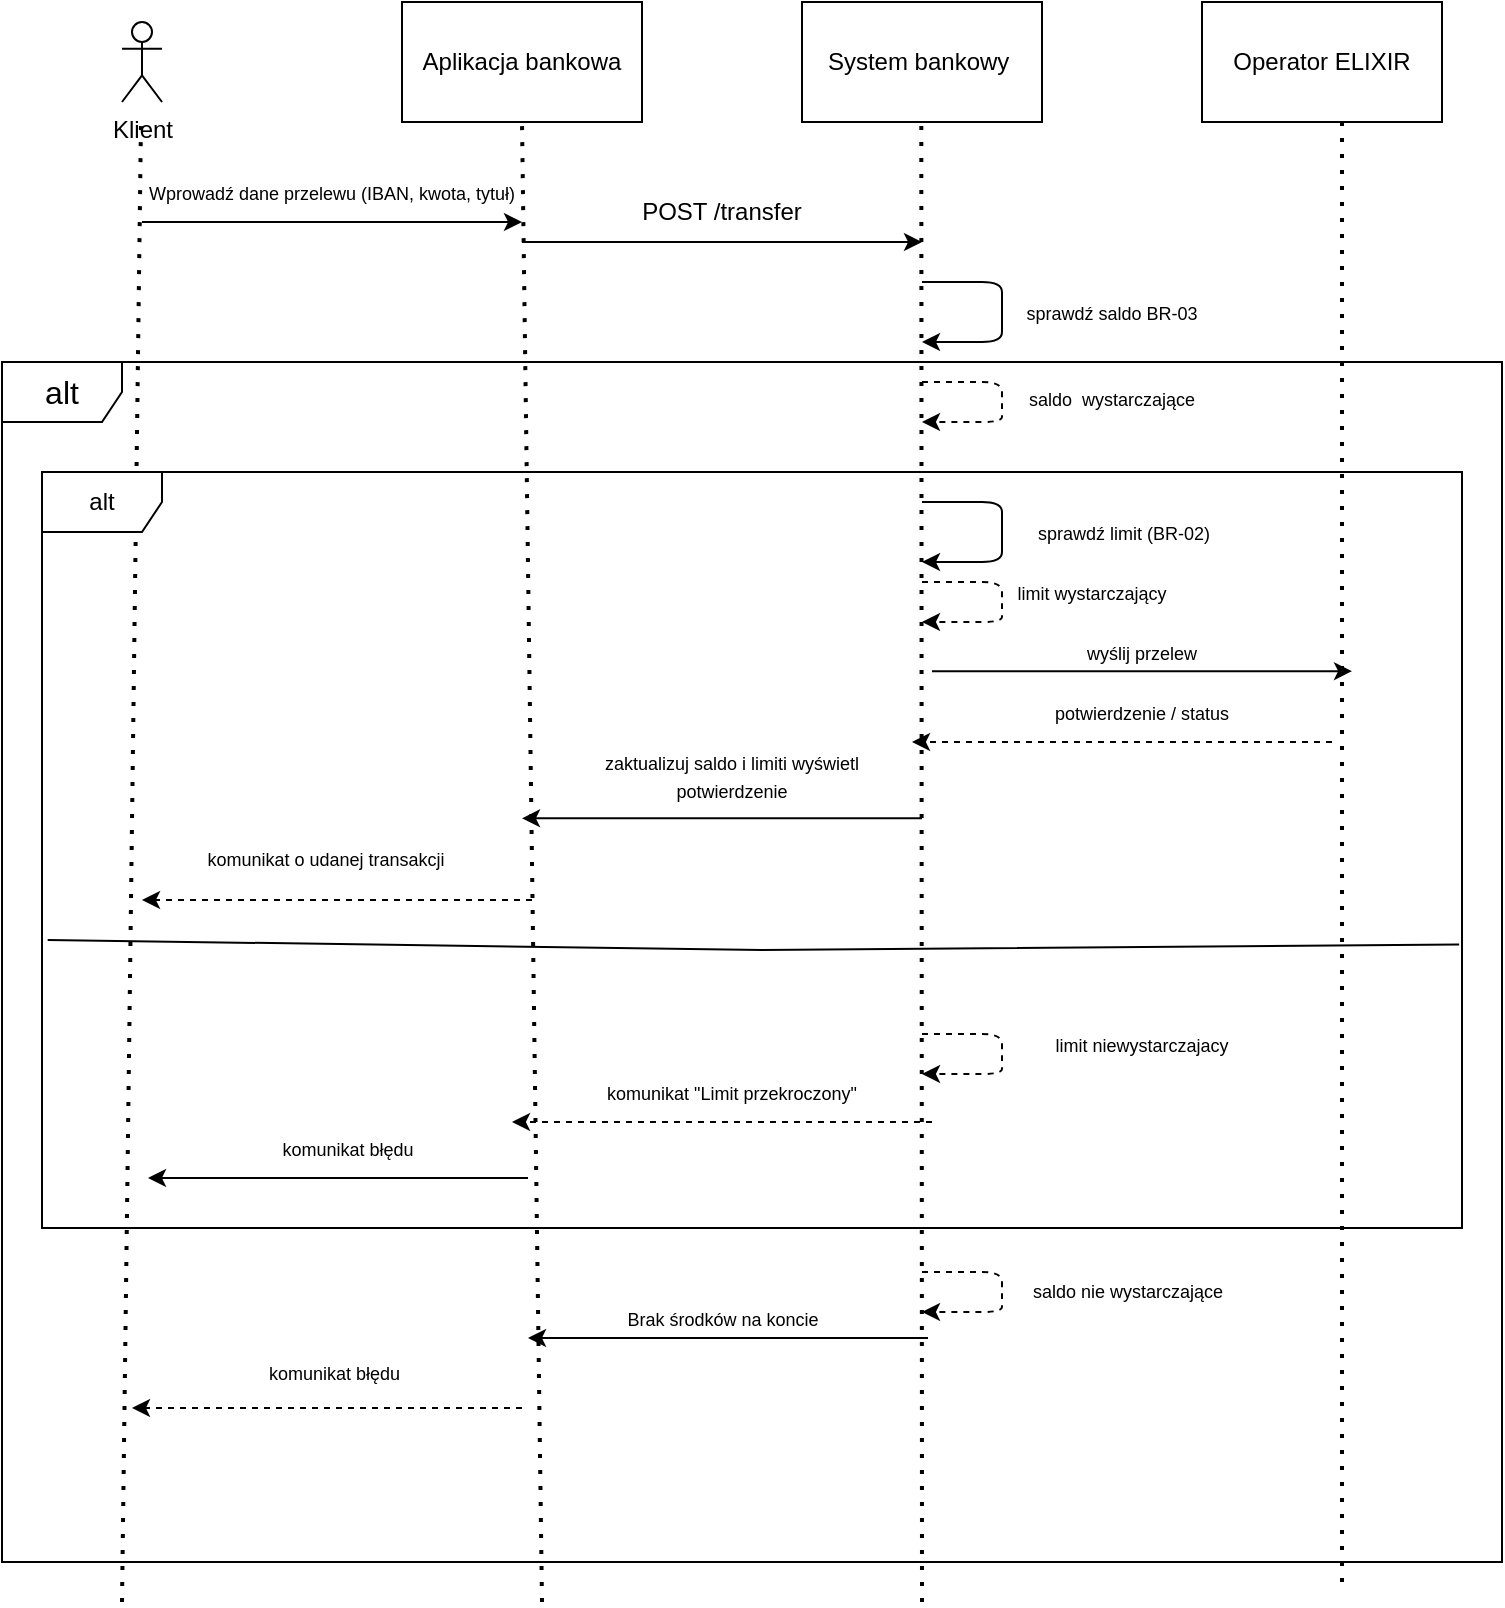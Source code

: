 <mxfile version="28.2.8">
  <diagram name="Strona-1" id="thHvQgiB-3Mz82PN3MGN">
    <mxGraphModel dx="946" dy="652" grid="0" gridSize="10" guides="1" tooltips="1" connect="1" arrows="1" fold="1" page="1" pageScale="1" pageWidth="11659" pageHeight="1327" math="0" shadow="0">
      <root>
        <mxCell id="0" />
        <mxCell id="1" parent="0" />
        <mxCell id="U_4RJasZzpxuNuTDygwh-1" value="Klient&lt;div&gt;&lt;br&gt;&lt;/div&gt;" style="shape=umlActor;verticalLabelPosition=bottom;verticalAlign=top;html=1;outlineConnect=0;" vertex="1" parent="1">
          <mxGeometry x="100" y="50" width="20" height="40" as="geometry" />
        </mxCell>
        <mxCell id="U_4RJasZzpxuNuTDygwh-8" value="Aplikacja bankowa" style="rounded=0;whiteSpace=wrap;html=1;" vertex="1" parent="1">
          <mxGeometry x="240" y="40" width="120" height="60" as="geometry" />
        </mxCell>
        <mxCell id="U_4RJasZzpxuNuTDygwh-9" value="System bankowy&amp;nbsp;" style="rounded=0;whiteSpace=wrap;html=1;" vertex="1" parent="1">
          <mxGeometry x="440" y="40" width="120" height="60" as="geometry" />
        </mxCell>
        <mxCell id="U_4RJasZzpxuNuTDygwh-10" value="Operator ELIXIR" style="rounded=0;whiteSpace=wrap;html=1;" vertex="1" parent="1">
          <mxGeometry x="640" y="40" width="120" height="60" as="geometry" />
        </mxCell>
        <mxCell id="U_4RJasZzpxuNuTDygwh-11" value="" style="endArrow=none;dashed=1;html=1;dashPattern=1 3;strokeWidth=2;rounded=0;entryX=0.5;entryY=1;entryDx=0;entryDy=0;" edge="1" parent="1" target="U_4RJasZzpxuNuTDygwh-8">
          <mxGeometry width="50" height="50" relative="1" as="geometry">
            <mxPoint x="310" y="840" as="sourcePoint" />
            <mxPoint x="420" y="180" as="targetPoint" />
          </mxGeometry>
        </mxCell>
        <mxCell id="U_4RJasZzpxuNuTDygwh-12" value="" style="endArrow=none;dashed=1;html=1;dashPattern=1 3;strokeWidth=2;rounded=0;entryX=0.5;entryY=1;entryDx=0;entryDy=0;" edge="1" parent="1">
          <mxGeometry width="50" height="50" relative="1" as="geometry">
            <mxPoint x="500" y="840" as="sourcePoint" />
            <mxPoint x="499.66" y="100" as="targetPoint" />
          </mxGeometry>
        </mxCell>
        <mxCell id="U_4RJasZzpxuNuTDygwh-13" value="" style="endArrow=none;dashed=1;html=1;dashPattern=1 3;strokeWidth=2;rounded=0;entryX=0.5;entryY=1;entryDx=0;entryDy=0;" edge="1" parent="1">
          <mxGeometry width="50" height="50" relative="1" as="geometry">
            <mxPoint x="710" y="830" as="sourcePoint" />
            <mxPoint x="710" y="100" as="targetPoint" />
          </mxGeometry>
        </mxCell>
        <mxCell id="U_4RJasZzpxuNuTDygwh-14" value="" style="endArrow=none;dashed=1;html=1;dashPattern=1 3;strokeWidth=2;rounded=0;entryX=0.5;entryY=1;entryDx=0;entryDy=0;" edge="1" parent="1">
          <mxGeometry width="50" height="50" relative="1" as="geometry">
            <mxPoint x="100" y="840" as="sourcePoint" />
            <mxPoint x="109.5" y="100" as="targetPoint" />
          </mxGeometry>
        </mxCell>
        <mxCell id="U_4RJasZzpxuNuTDygwh-17" value="" style="endArrow=classic;html=1;rounded=0;" edge="1" parent="1">
          <mxGeometry width="50" height="50" relative="1" as="geometry">
            <mxPoint x="110" y="150" as="sourcePoint" />
            <mxPoint x="300" y="150" as="targetPoint" />
          </mxGeometry>
        </mxCell>
        <mxCell id="U_4RJasZzpxuNuTDygwh-18" value="&lt;span style=&quot;text-align: start; caret-color: rgb(0, 0, 0); color: rgb(0, 0, 0);&quot;&gt;&lt;font style=&quot;font-size: 9px;&quot;&gt;Wprowadź dane przelewu (IBAN, kwota, tytuł)&lt;/font&gt;&lt;/span&gt;" style="text;html=1;whiteSpace=wrap;strokeColor=none;fillColor=none;align=center;verticalAlign=middle;rounded=0;" vertex="1" parent="1">
          <mxGeometry x="110" y="120" width="190" height="30" as="geometry" />
        </mxCell>
        <mxCell id="U_4RJasZzpxuNuTDygwh-20" value="" style="endArrow=classic;html=1;rounded=0;" edge="1" parent="1">
          <mxGeometry width="50" height="50" relative="1" as="geometry">
            <mxPoint x="300" y="160" as="sourcePoint" />
            <mxPoint x="500" y="160" as="targetPoint" />
          </mxGeometry>
        </mxCell>
        <mxCell id="U_4RJasZzpxuNuTDygwh-21" value="POST /transfer" style="text;html=1;whiteSpace=wrap;strokeColor=none;fillColor=none;align=center;verticalAlign=middle;rounded=0;" vertex="1" parent="1">
          <mxGeometry x="330" y="130" width="140" height="30" as="geometry" />
        </mxCell>
        <mxCell id="U_4RJasZzpxuNuTDygwh-25" value="&lt;font style=&quot;font-size: 9px;&quot;&gt;&lt;font&gt;sprawdź saldo&amp;nbsp;&lt;/font&gt;&lt;span style=&quot;text-align: start; caret-color: rgb(0, 0, 0); color: rgb(0, 0, 0);&quot;&gt;BR-03&lt;/span&gt;&lt;/font&gt;" style="text;html=1;whiteSpace=wrap;strokeColor=none;fillColor=none;align=center;verticalAlign=middle;rounded=0;" vertex="1" parent="1">
          <mxGeometry x="540" y="180" width="110" height="30" as="geometry" />
        </mxCell>
        <mxCell id="U_4RJasZzpxuNuTDygwh-26" value="" style="endArrow=classic;html=1;rounded=1;curved=0;" edge="1" parent="1">
          <mxGeometry width="50" height="50" relative="1" as="geometry">
            <mxPoint x="500" y="180" as="sourcePoint" />
            <mxPoint x="500" y="210" as="targetPoint" />
            <Array as="points">
              <mxPoint x="540" y="180" />
              <mxPoint x="540" y="190" />
              <mxPoint x="540" y="210" />
            </Array>
          </mxGeometry>
        </mxCell>
        <mxCell id="U_4RJasZzpxuNuTDygwh-27" value="" style="endArrow=classic;html=1;rounded=1;dashed=1;curved=0;" edge="1" parent="1">
          <mxGeometry width="50" height="50" relative="1" as="geometry">
            <mxPoint x="500" y="230" as="sourcePoint" />
            <mxPoint x="500" y="250" as="targetPoint" />
            <Array as="points">
              <mxPoint x="540" y="230" />
              <mxPoint x="540" y="240" />
              <mxPoint x="540" y="250" />
            </Array>
          </mxGeometry>
        </mxCell>
        <mxCell id="U_4RJasZzpxuNuTDygwh-28" value="&lt;font style=&quot;font-size: 9px;&quot;&gt;saldo &amp;nbsp;wystarczające&lt;/font&gt;&lt;div&gt;&lt;br&gt;&lt;/div&gt;" style="text;html=1;whiteSpace=wrap;strokeColor=none;fillColor=none;align=center;verticalAlign=middle;rounded=0;" vertex="1" parent="1">
          <mxGeometry x="540" y="230" width="110" height="30" as="geometry" />
        </mxCell>
        <mxCell id="U_4RJasZzpxuNuTDygwh-40" value="" style="endArrow=classic;html=1;rounded=0;" edge="1" parent="1">
          <mxGeometry width="50" height="50" relative="1" as="geometry">
            <mxPoint x="505" y="374.58" as="sourcePoint" />
            <mxPoint x="715" y="374.58" as="targetPoint" />
          </mxGeometry>
        </mxCell>
        <mxCell id="U_4RJasZzpxuNuTDygwh-41" value="&lt;font style=&quot;font-size: 9px;&quot;&gt;wyślij przelew&lt;/font&gt;" style="text;html=1;whiteSpace=wrap;strokeColor=none;fillColor=none;align=center;verticalAlign=middle;rounded=0;" vertex="1" parent="1">
          <mxGeometry x="580" y="350" width="60" height="30" as="geometry" />
        </mxCell>
        <mxCell id="U_4RJasZzpxuNuTDygwh-42" value="" style="endArrow=classic;html=1;rounded=0;dashed=1;" edge="1" parent="1">
          <mxGeometry width="50" height="50" relative="1" as="geometry">
            <mxPoint x="705" y="410" as="sourcePoint" />
            <mxPoint x="495" y="410" as="targetPoint" />
          </mxGeometry>
        </mxCell>
        <mxCell id="U_4RJasZzpxuNuTDygwh-43" value="&lt;font style=&quot;font-size: 9px;&quot;&gt;potwierdzenie / status&lt;/font&gt;" style="text;html=1;whiteSpace=wrap;strokeColor=none;fillColor=none;align=center;verticalAlign=middle;rounded=0;" vertex="1" parent="1">
          <mxGeometry x="555" y="380" width="110" height="30" as="geometry" />
        </mxCell>
        <mxCell id="U_4RJasZzpxuNuTDygwh-44" value="" style="endArrow=classic;html=1;rounded=0;" edge="1" parent="1">
          <mxGeometry width="50" height="50" relative="1" as="geometry">
            <mxPoint x="500" y="448.17" as="sourcePoint" />
            <mxPoint x="300" y="448.17" as="targetPoint" />
          </mxGeometry>
        </mxCell>
        <mxCell id="U_4RJasZzpxuNuTDygwh-45" value="&lt;div&gt;&lt;font style=&quot;font-size: 9px;&quot;&gt;zaktualizuj saldo i limiti wyświetl potwierdzenie&lt;/font&gt;&lt;/div&gt;&lt;div&gt;&lt;br&gt;&lt;/div&gt;" style="text;html=1;whiteSpace=wrap;strokeColor=none;fillColor=none;align=center;verticalAlign=middle;rounded=0;" vertex="1" parent="1">
          <mxGeometry x="320" y="419" width="170" height="30" as="geometry" />
        </mxCell>
        <mxCell id="U_4RJasZzpxuNuTDygwh-46" value="" style="endArrow=classic;html=1;rounded=0;dashed=1;" edge="1" parent="1">
          <mxGeometry width="50" height="50" relative="1" as="geometry">
            <mxPoint x="305" y="489" as="sourcePoint" />
            <mxPoint x="110" y="489" as="targetPoint" />
          </mxGeometry>
        </mxCell>
        <mxCell id="U_4RJasZzpxuNuTDygwh-47" value="&lt;font style=&quot;font-size: 9px;&quot;&gt;komunikat o udanej transakcji&lt;/font&gt;" style="text;html=1;whiteSpace=wrap;strokeColor=none;fillColor=none;align=center;verticalAlign=middle;rounded=0;" vertex="1" parent="1">
          <mxGeometry x="137" y="453" width="130" height="30" as="geometry" />
        </mxCell>
        <mxCell id="U_4RJasZzpxuNuTDygwh-48" value="" style="endArrow=classic;html=1;rounded=1;dashed=1;curved=0;" edge="1" parent="1">
          <mxGeometry width="50" height="50" relative="1" as="geometry">
            <mxPoint x="500" y="330" as="sourcePoint" />
            <mxPoint x="500" y="350" as="targetPoint" />
            <Array as="points">
              <mxPoint x="540" y="330" />
              <mxPoint x="540" y="340" />
              <mxPoint x="540" y="350" />
            </Array>
          </mxGeometry>
        </mxCell>
        <mxCell id="U_4RJasZzpxuNuTDygwh-50" value="&lt;font style=&quot;font-size: 9px;&quot;&gt;saldo nie wystarczające&lt;/font&gt;" style="text;html=1;whiteSpace=wrap;strokeColor=none;fillColor=none;align=center;verticalAlign=middle;rounded=0;" vertex="1" parent="1">
          <mxGeometry x="518" y="669" width="170" height="30" as="geometry" />
        </mxCell>
        <mxCell id="U_4RJasZzpxuNuTDygwh-51" value="" style="endArrow=classic;html=1;rounded=0;dashed=1;" edge="1" parent="1">
          <mxGeometry width="50" height="50" relative="1" as="geometry">
            <mxPoint x="505" y="600" as="sourcePoint" />
            <mxPoint x="295" y="600" as="targetPoint" />
          </mxGeometry>
        </mxCell>
        <mxCell id="U_4RJasZzpxuNuTDygwh-53" value="&lt;font style=&quot;font-size: 9px;&quot;&gt;komunikat &quot;Limit przekroczony&quot;&lt;/font&gt;" style="text;html=1;whiteSpace=wrap;strokeColor=none;fillColor=none;align=center;verticalAlign=middle;rounded=0;" vertex="1" parent="1">
          <mxGeometry x="330" y="570" width="150" height="30" as="geometry" />
        </mxCell>
        <mxCell id="U_4RJasZzpxuNuTDygwh-54" value="" style="endArrow=classic;html=1;rounded=0;" edge="1" parent="1">
          <mxGeometry width="50" height="50" relative="1" as="geometry">
            <mxPoint x="303" y="628" as="sourcePoint" />
            <mxPoint x="113" y="628" as="targetPoint" />
          </mxGeometry>
        </mxCell>
        <mxCell id="U_4RJasZzpxuNuTDygwh-55" value="&lt;font style=&quot;font-size: 9px;&quot;&gt;komunikat błędu&lt;/font&gt;" style="text;html=1;whiteSpace=wrap;strokeColor=none;fillColor=none;align=center;verticalAlign=middle;rounded=0;" vertex="1" parent="1">
          <mxGeometry x="163" y="598" width="100" height="30" as="geometry" />
        </mxCell>
        <mxCell id="U_4RJasZzpxuNuTDygwh-56" value="&lt;span style=&quot;text-align: start; caret-color: rgb(0, 0, 0); color: rgb(0, 0, 0); font-size: medium;&quot;&gt;alt&lt;/span&gt;" style="shape=umlFrame;whiteSpace=wrap;html=1;pointerEvents=0;" vertex="1" parent="1">
          <mxGeometry x="40" y="220" width="750" height="600" as="geometry" />
        </mxCell>
        <mxCell id="U_4RJasZzpxuNuTDygwh-60" value="alt" style="shape=umlFrame;whiteSpace=wrap;html=1;pointerEvents=0;" vertex="1" parent="1">
          <mxGeometry x="60" y="275" width="710" height="378" as="geometry" />
        </mxCell>
        <mxCell id="U_4RJasZzpxuNuTDygwh-61" value="" style="endArrow=classic;html=1;rounded=1;curved=0;" edge="1" parent="1">
          <mxGeometry width="50" height="50" relative="1" as="geometry">
            <mxPoint x="500" y="290" as="sourcePoint" />
            <mxPoint x="500" y="320" as="targetPoint" />
            <Array as="points">
              <mxPoint x="540" y="290" />
              <mxPoint x="540" y="300" />
              <mxPoint x="540" y="320" />
            </Array>
          </mxGeometry>
        </mxCell>
        <mxCell id="U_4RJasZzpxuNuTDygwh-63" value="&lt;span style=&quot;font-size: 9px;&quot;&gt;sprawdź limit (BR-02)&lt;/span&gt;" style="text;html=1;whiteSpace=wrap;strokeColor=none;fillColor=none;align=center;verticalAlign=middle;rounded=0;" vertex="1" parent="1">
          <mxGeometry x="550" y="290" width="102" height="30" as="geometry" />
        </mxCell>
        <mxCell id="U_4RJasZzpxuNuTDygwh-64" value="&lt;font style=&quot;font-size: 9px;&quot;&gt;&lt;font&gt;limit wystarczając&lt;/font&gt;y&lt;/font&gt;" style="text;html=1;whiteSpace=wrap;strokeColor=none;fillColor=none;align=center;verticalAlign=middle;rounded=0;" vertex="1" parent="1">
          <mxGeometry x="530" y="320" width="110" height="30" as="geometry" />
        </mxCell>
        <mxCell id="U_4RJasZzpxuNuTDygwh-65" value="" style="endArrow=classic;html=1;rounded=1;dashed=1;curved=0;" edge="1" parent="1">
          <mxGeometry width="50" height="50" relative="1" as="geometry">
            <mxPoint x="500" y="556" as="sourcePoint" />
            <mxPoint x="500" y="576" as="targetPoint" />
            <Array as="points">
              <mxPoint x="540" y="556" />
              <mxPoint x="540" y="566" />
              <mxPoint x="540" y="576" />
            </Array>
          </mxGeometry>
        </mxCell>
        <mxCell id="U_4RJasZzpxuNuTDygwh-66" value="&lt;font style=&quot;font-size: 9px;&quot;&gt;limit niewystarczajacy&lt;/font&gt;" style="text;html=1;whiteSpace=wrap;strokeColor=none;fillColor=none;align=center;verticalAlign=middle;rounded=0;" vertex="1" parent="1">
          <mxGeometry x="550" y="546" width="120" height="30" as="geometry" />
        </mxCell>
        <mxCell id="U_4RJasZzpxuNuTDygwh-67" value="" style="endArrow=none;endFill=0;endSize=12;html=1;rounded=0;exitX=0.004;exitY=0.619;exitDx=0;exitDy=0;exitPerimeter=0;entryX=0.998;entryY=0.625;entryDx=0;entryDy=0;entryPerimeter=0;" edge="1" parent="1" source="U_4RJasZzpxuNuTDygwh-60" target="U_4RJasZzpxuNuTDygwh-60">
          <mxGeometry width="160" relative="1" as="geometry">
            <mxPoint x="340" y="450" as="sourcePoint" />
            <mxPoint x="500" y="450" as="targetPoint" />
            <Array as="points">
              <mxPoint x="420" y="514" />
            </Array>
          </mxGeometry>
        </mxCell>
        <mxCell id="U_4RJasZzpxuNuTDygwh-69" value="" style="endArrow=classic;html=1;rounded=0;" edge="1" parent="1">
          <mxGeometry width="50" height="50" relative="1" as="geometry">
            <mxPoint x="503" y="708" as="sourcePoint" />
            <mxPoint x="303" y="708" as="targetPoint" />
          </mxGeometry>
        </mxCell>
        <mxCell id="U_4RJasZzpxuNuTDygwh-70" value="&lt;font style=&quot;font-size: 9px;&quot;&gt;Brak środków na koncie&lt;/font&gt;" style="text;html=1;whiteSpace=wrap;strokeColor=none;fillColor=none;align=center;verticalAlign=middle;rounded=0;" vertex="1" parent="1">
          <mxGeometry x="337.5" y="683" width="125" height="30" as="geometry" />
        </mxCell>
        <mxCell id="U_4RJasZzpxuNuTDygwh-71" value="" style="endArrow=classic;html=1;rounded=1;dashed=1;curved=0;" edge="1" parent="1">
          <mxGeometry width="50" height="50" relative="1" as="geometry">
            <mxPoint x="500" y="675" as="sourcePoint" />
            <mxPoint x="500" y="695" as="targetPoint" />
            <Array as="points">
              <mxPoint x="540" y="675" />
              <mxPoint x="540" y="685" />
              <mxPoint x="540" y="695" />
            </Array>
          </mxGeometry>
        </mxCell>
        <mxCell id="U_4RJasZzpxuNuTDygwh-73" value="" style="endArrow=classic;html=1;rounded=0;dashed=1;" edge="1" parent="1">
          <mxGeometry width="50" height="50" relative="1" as="geometry">
            <mxPoint x="300" y="743" as="sourcePoint" />
            <mxPoint x="105" y="743" as="targetPoint" />
          </mxGeometry>
        </mxCell>
        <mxCell id="U_4RJasZzpxuNuTDygwh-74" value="&lt;font style=&quot;font-size: 9px;&quot;&gt;&amp;nbsp;komunikat błędu&lt;/font&gt;" style="text;html=1;whiteSpace=wrap;strokeColor=none;fillColor=none;align=center;verticalAlign=middle;rounded=0;" vertex="1" parent="1">
          <mxGeometry x="158" y="710" width="94" height="30" as="geometry" />
        </mxCell>
      </root>
    </mxGraphModel>
  </diagram>
</mxfile>
